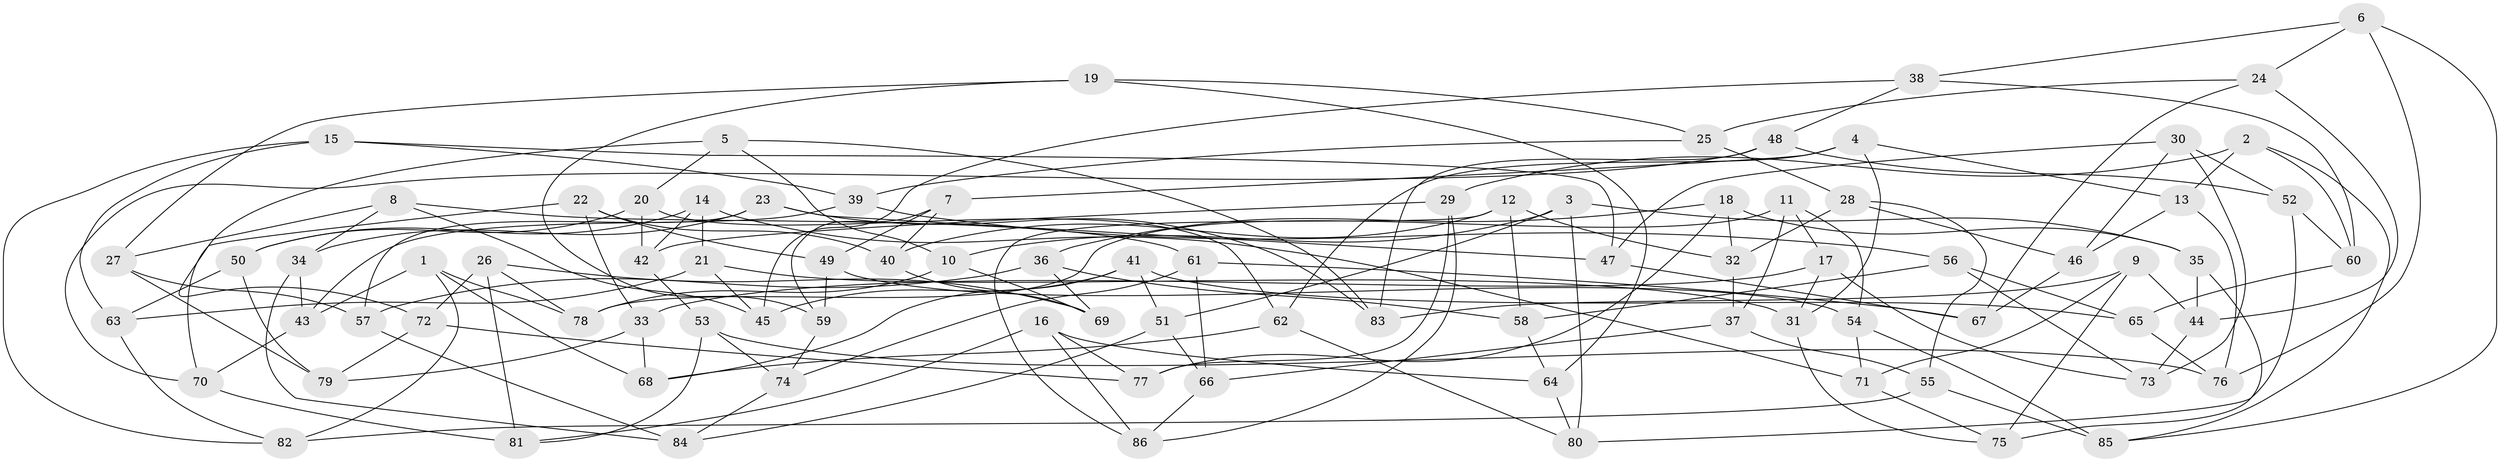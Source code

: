 // Generated by graph-tools (version 1.1) at 2025/03/03/09/25 03:03:06]
// undirected, 86 vertices, 172 edges
graph export_dot {
graph [start="1"]
  node [color=gray90,style=filled];
  1;
  2;
  3;
  4;
  5;
  6;
  7;
  8;
  9;
  10;
  11;
  12;
  13;
  14;
  15;
  16;
  17;
  18;
  19;
  20;
  21;
  22;
  23;
  24;
  25;
  26;
  27;
  28;
  29;
  30;
  31;
  32;
  33;
  34;
  35;
  36;
  37;
  38;
  39;
  40;
  41;
  42;
  43;
  44;
  45;
  46;
  47;
  48;
  49;
  50;
  51;
  52;
  53;
  54;
  55;
  56;
  57;
  58;
  59;
  60;
  61;
  62;
  63;
  64;
  65;
  66;
  67;
  68;
  69;
  70;
  71;
  72;
  73;
  74;
  75;
  76;
  77;
  78;
  79;
  80;
  81;
  82;
  83;
  84;
  85;
  86;
  1 -- 43;
  1 -- 82;
  1 -- 78;
  1 -- 68;
  2 -- 85;
  2 -- 60;
  2 -- 13;
  2 -- 29;
  3 -- 51;
  3 -- 35;
  3 -- 80;
  3 -- 10;
  4 -- 62;
  4 -- 7;
  4 -- 31;
  4 -- 13;
  5 -- 20;
  5 -- 10;
  5 -- 83;
  5 -- 72;
  6 -- 24;
  6 -- 85;
  6 -- 38;
  6 -- 76;
  7 -- 59;
  7 -- 49;
  7 -- 40;
  8 -- 45;
  8 -- 27;
  8 -- 61;
  8 -- 34;
  9 -- 71;
  9 -- 83;
  9 -- 44;
  9 -- 75;
  10 -- 69;
  10 -- 78;
  11 -- 78;
  11 -- 17;
  11 -- 54;
  11 -- 37;
  12 -- 32;
  12 -- 86;
  12 -- 40;
  12 -- 58;
  13 -- 46;
  13 -- 76;
  14 -- 50;
  14 -- 71;
  14 -- 42;
  14 -- 21;
  15 -- 82;
  15 -- 39;
  15 -- 63;
  15 -- 47;
  16 -- 81;
  16 -- 77;
  16 -- 86;
  16 -- 64;
  17 -- 73;
  17 -- 33;
  17 -- 31;
  18 -- 77;
  18 -- 35;
  18 -- 36;
  18 -- 32;
  19 -- 59;
  19 -- 27;
  19 -- 64;
  19 -- 25;
  20 -- 62;
  20 -- 50;
  20 -- 42;
  21 -- 45;
  21 -- 63;
  21 -- 31;
  22 -- 40;
  22 -- 49;
  22 -- 70;
  22 -- 33;
  23 -- 83;
  23 -- 47;
  23 -- 57;
  23 -- 34;
  24 -- 67;
  24 -- 44;
  24 -- 25;
  25 -- 39;
  25 -- 28;
  26 -- 81;
  26 -- 78;
  26 -- 72;
  26 -- 69;
  27 -- 79;
  27 -- 57;
  28 -- 46;
  28 -- 55;
  28 -- 32;
  29 -- 86;
  29 -- 77;
  29 -- 42;
  30 -- 73;
  30 -- 52;
  30 -- 47;
  30 -- 46;
  31 -- 75;
  32 -- 37;
  33 -- 68;
  33 -- 79;
  34 -- 43;
  34 -- 84;
  35 -- 44;
  35 -- 75;
  36 -- 69;
  36 -- 57;
  36 -- 58;
  37 -- 55;
  37 -- 66;
  38 -- 60;
  38 -- 48;
  38 -- 45;
  39 -- 43;
  39 -- 56;
  40 -- 69;
  41 -- 68;
  41 -- 51;
  41 -- 45;
  41 -- 65;
  42 -- 53;
  43 -- 70;
  44 -- 73;
  46 -- 67;
  47 -- 67;
  48 -- 70;
  48 -- 83;
  48 -- 52;
  49 -- 59;
  49 -- 54;
  50 -- 79;
  50 -- 63;
  51 -- 84;
  51 -- 66;
  52 -- 80;
  52 -- 60;
  53 -- 76;
  53 -- 74;
  53 -- 81;
  54 -- 85;
  54 -- 71;
  55 -- 85;
  55 -- 82;
  56 -- 65;
  56 -- 58;
  56 -- 73;
  57 -- 84;
  58 -- 64;
  59 -- 74;
  60 -- 65;
  61 -- 67;
  61 -- 74;
  61 -- 66;
  62 -- 68;
  62 -- 80;
  63 -- 82;
  64 -- 80;
  65 -- 76;
  66 -- 86;
  70 -- 81;
  71 -- 75;
  72 -- 77;
  72 -- 79;
  74 -- 84;
}
